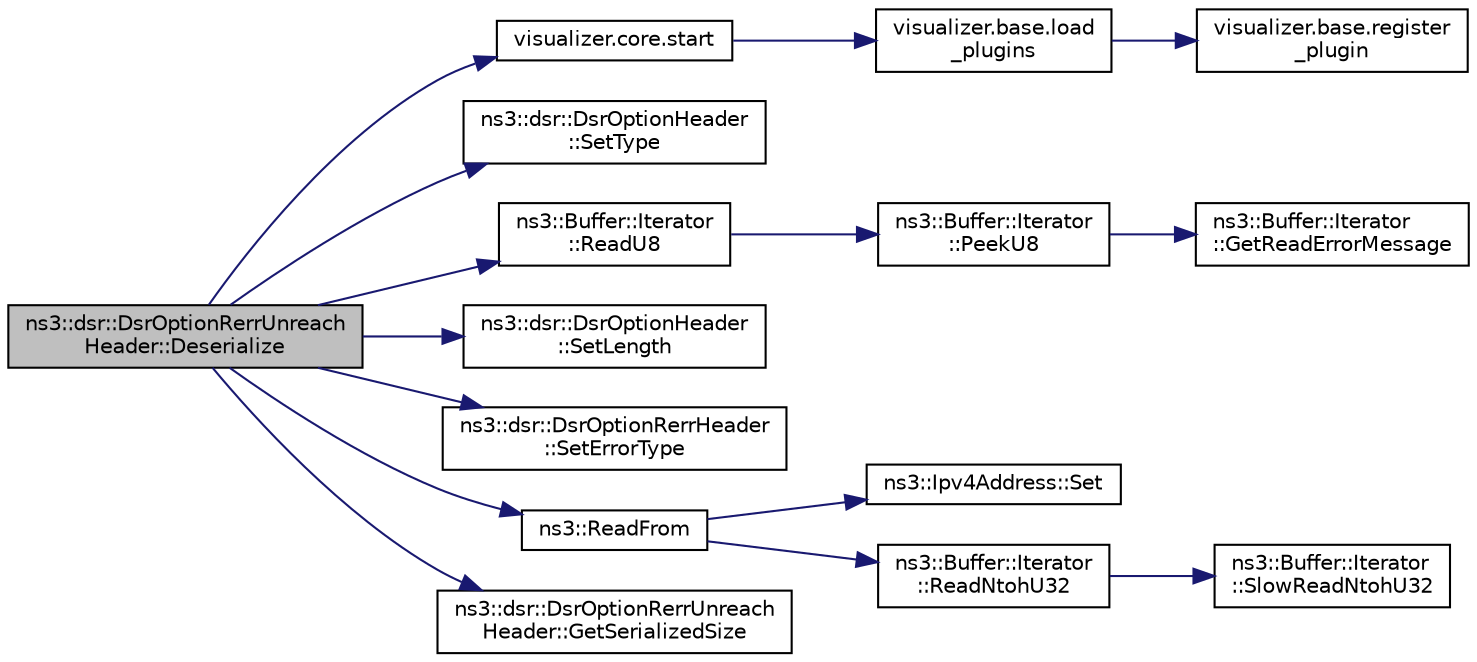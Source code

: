 digraph "ns3::dsr::DsrOptionRerrUnreachHeader::Deserialize"
{
  edge [fontname="Helvetica",fontsize="10",labelfontname="Helvetica",labelfontsize="10"];
  node [fontname="Helvetica",fontsize="10",shape=record];
  rankdir="LR";
  Node1 [label="ns3::dsr::DsrOptionRerrUnreach\lHeader::Deserialize",height=0.2,width=0.4,color="black", fillcolor="grey75", style="filled", fontcolor="black"];
  Node1 -> Node2 [color="midnightblue",fontsize="10",style="solid"];
  Node2 [label="visualizer.core.start",height=0.2,width=0.4,color="black", fillcolor="white", style="filled",URL="$df/d6c/namespacevisualizer_1_1core.html#a2a35e5d8a34af358b508dac8635754e0"];
  Node2 -> Node3 [color="midnightblue",fontsize="10",style="solid"];
  Node3 [label="visualizer.base.load\l_plugins",height=0.2,width=0.4,color="black", fillcolor="white", style="filled",URL="$d4/d39/namespacevisualizer_1_1base.html#ad171497a5ff1afe0a73bedaebf35448f"];
  Node3 -> Node4 [color="midnightblue",fontsize="10",style="solid"];
  Node4 [label="visualizer.base.register\l_plugin",height=0.2,width=0.4,color="black", fillcolor="white", style="filled",URL="$d4/d39/namespacevisualizer_1_1base.html#a6b0ffcff1e17ec4027496f50177e5b9e"];
  Node1 -> Node5 [color="midnightblue",fontsize="10",style="solid"];
  Node5 [label="ns3::dsr::DsrOptionHeader\l::SetType",height=0.2,width=0.4,color="black", fillcolor="white", style="filled",URL="$da/d3b/classns3_1_1dsr_1_1DsrOptionHeader.html#a62b3733f99509fd870ff3ebc9d4513e4",tooltip="Set the type of the option. "];
  Node1 -> Node6 [color="midnightblue",fontsize="10",style="solid"];
  Node6 [label="ns3::Buffer::Iterator\l::ReadU8",height=0.2,width=0.4,color="black", fillcolor="white", style="filled",URL="$d0/daf/classns3_1_1Buffer_1_1Iterator.html#a7d7d5299e27ecf41aef37e315984ad5a"];
  Node6 -> Node7 [color="midnightblue",fontsize="10",style="solid"];
  Node7 [label="ns3::Buffer::Iterator\l::PeekU8",height=0.2,width=0.4,color="black", fillcolor="white", style="filled",URL="$d0/daf/classns3_1_1Buffer_1_1Iterator.html#aeba1e13bebc9775be31e37baf9e75a73"];
  Node7 -> Node8 [color="midnightblue",fontsize="10",style="solid"];
  Node8 [label="ns3::Buffer::Iterator\l::GetReadErrorMessage",height=0.2,width=0.4,color="black", fillcolor="white", style="filled",URL="$d0/daf/classns3_1_1Buffer_1_1Iterator.html#af1bb2180c525be17ffc4cf46ee5f9291",tooltip="Returns an appropriate message indicating a read error. "];
  Node1 -> Node9 [color="midnightblue",fontsize="10",style="solid"];
  Node9 [label="ns3::dsr::DsrOptionHeader\l::SetLength",height=0.2,width=0.4,color="black", fillcolor="white", style="filled",URL="$da/d3b/classns3_1_1dsr_1_1DsrOptionHeader.html#ac13ae881ef80b4c2fce6d59f8aa0fa3e",tooltip="Set the option length. "];
  Node1 -> Node10 [color="midnightblue",fontsize="10",style="solid"];
  Node10 [label="ns3::dsr::DsrOptionRerrHeader\l::SetErrorType",height=0.2,width=0.4,color="black", fillcolor="white", style="filled",URL="$d6/d26/classns3_1_1dsr_1_1DsrOptionRerrHeader.html#a276e77bd18c2df8bee92759f6d789701",tooltip="Set the route error type. "];
  Node1 -> Node11 [color="midnightblue",fontsize="10",style="solid"];
  Node11 [label="ns3::ReadFrom",height=0.2,width=0.4,color="black", fillcolor="white", style="filled",URL="$d7/d2e/namespacens3.html#aeeba9f1570f031f9e401f76f51943805",tooltip="Read an Ipv4Address from a Buffer. "];
  Node11 -> Node12 [color="midnightblue",fontsize="10",style="solid"];
  Node12 [label="ns3::Ipv4Address::Set",height=0.2,width=0.4,color="black", fillcolor="white", style="filled",URL="$de/d55/classns3_1_1Ipv4Address.html#a7204982c2906b7df3f73739ca472dacb"];
  Node11 -> Node13 [color="midnightblue",fontsize="10",style="solid"];
  Node13 [label="ns3::Buffer::Iterator\l::ReadNtohU32",height=0.2,width=0.4,color="black", fillcolor="white", style="filled",URL="$d0/daf/classns3_1_1Buffer_1_1Iterator.html#af6873e0c53e5338902802dedff2159d1"];
  Node13 -> Node14 [color="midnightblue",fontsize="10",style="solid"];
  Node14 [label="ns3::Buffer::Iterator\l::SlowReadNtohU32",height=0.2,width=0.4,color="black", fillcolor="white", style="filled",URL="$d0/daf/classns3_1_1Buffer_1_1Iterator.html#a5d4d740cc3035f969c34e4dc0bf585aa"];
  Node1 -> Node15 [color="midnightblue",fontsize="10",style="solid"];
  Node15 [label="ns3::dsr::DsrOptionRerrUnreach\lHeader::GetSerializedSize",height=0.2,width=0.4,color="black", fillcolor="white", style="filled",URL="$d0/d90/classns3_1_1dsr_1_1DsrOptionRerrUnreachHeader.html#ab74ce423926edec1215fd4372e1071d3",tooltip="Get the serialized size of the packet. "];
}
